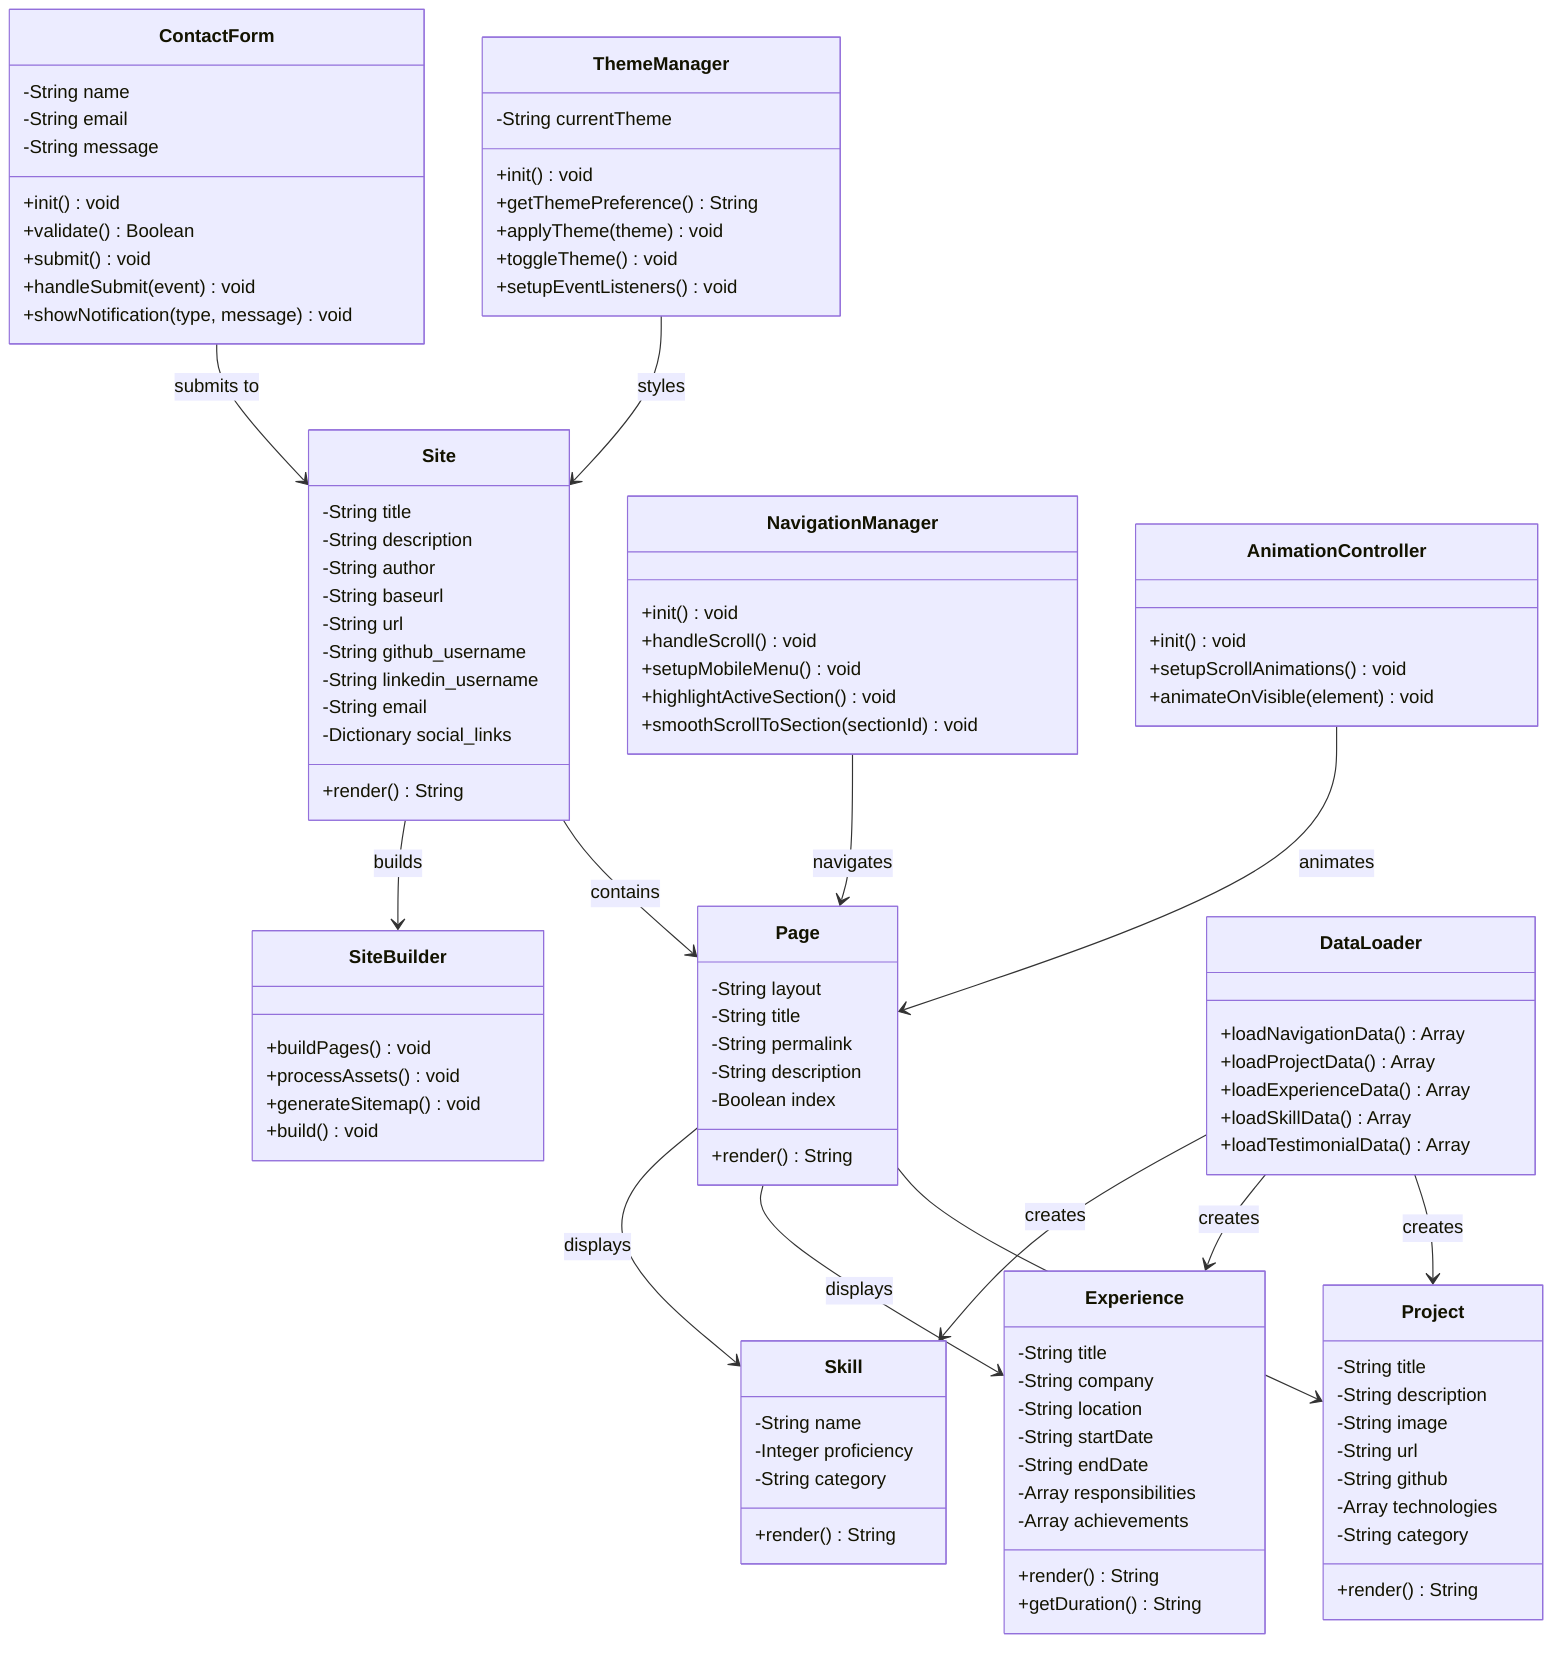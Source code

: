 classDiagram
    class Site {
        -String title
        -String description
        -String author
        -String baseurl
        -String url
        -String github_username
        -String linkedin_username
        -String email
        -Dictionary social_links
        +render() String
    }

    class Page {
        -String layout
        -String title
        -String permalink
        -String description
        -Boolean index
        +render() String
    }

    class SiteBuilder {
        +buildPages() void
        +processAssets() void
        +generateSitemap() void
        +build() void
    }

    class ThemeManager {
        -String currentTheme
        +init() void
        +getThemePreference() String
        +applyTheme(theme) void
        +toggleTheme() void
        +setupEventListeners() void
    }

    class NavigationManager {
        +init() void
        +handleScroll() void
        +setupMobileMenu() void
        +highlightActiveSection() void
        +smoothScrollToSection(sectionId) void
    }

    class AnimationController {
        +init() void
        +setupScrollAnimations() void
        +animateOnVisible(element) void
    }

    class ContactForm {
        -String name
        -String email
        -String message
        +init() void
        +validate() Boolean
        +submit() void
        +handleSubmit(event) void
        +showNotification(type, message) void
    }

    class Project {
        -String title
        -String description
        -String image
        -String url
        -String github
        -Array technologies
        -String category
        +render() String
    }

    class Experience {
        -String title
        -String company
        -String location
        -String startDate
        -String endDate
        -Array responsibilities
        -Array achievements
        +render() String
        +getDuration() String
    }

    class Skill {
        -String name
        -Integer proficiency
        -String category
        +render() String
    }

    class DataLoader {
        +loadNavigationData() Array
        +loadProjectData() Array
        +loadExperienceData() Array
        +loadSkillData() Array
        +loadTestimonialData() Array
    }

    Site --> Page : contains
    Site --> SiteBuilder : builds
    Page --> Project : displays
    Page --> Experience : displays
    Page --> Skill : displays
    DataLoader --> Project : creates
    DataLoader --> Experience : creates
    DataLoader --> Skill : creates
    NavigationManager --> Page : navigates
    ThemeManager --> Site : styles
    AnimationController --> Page : animates
    ContactForm --> Site : submits to